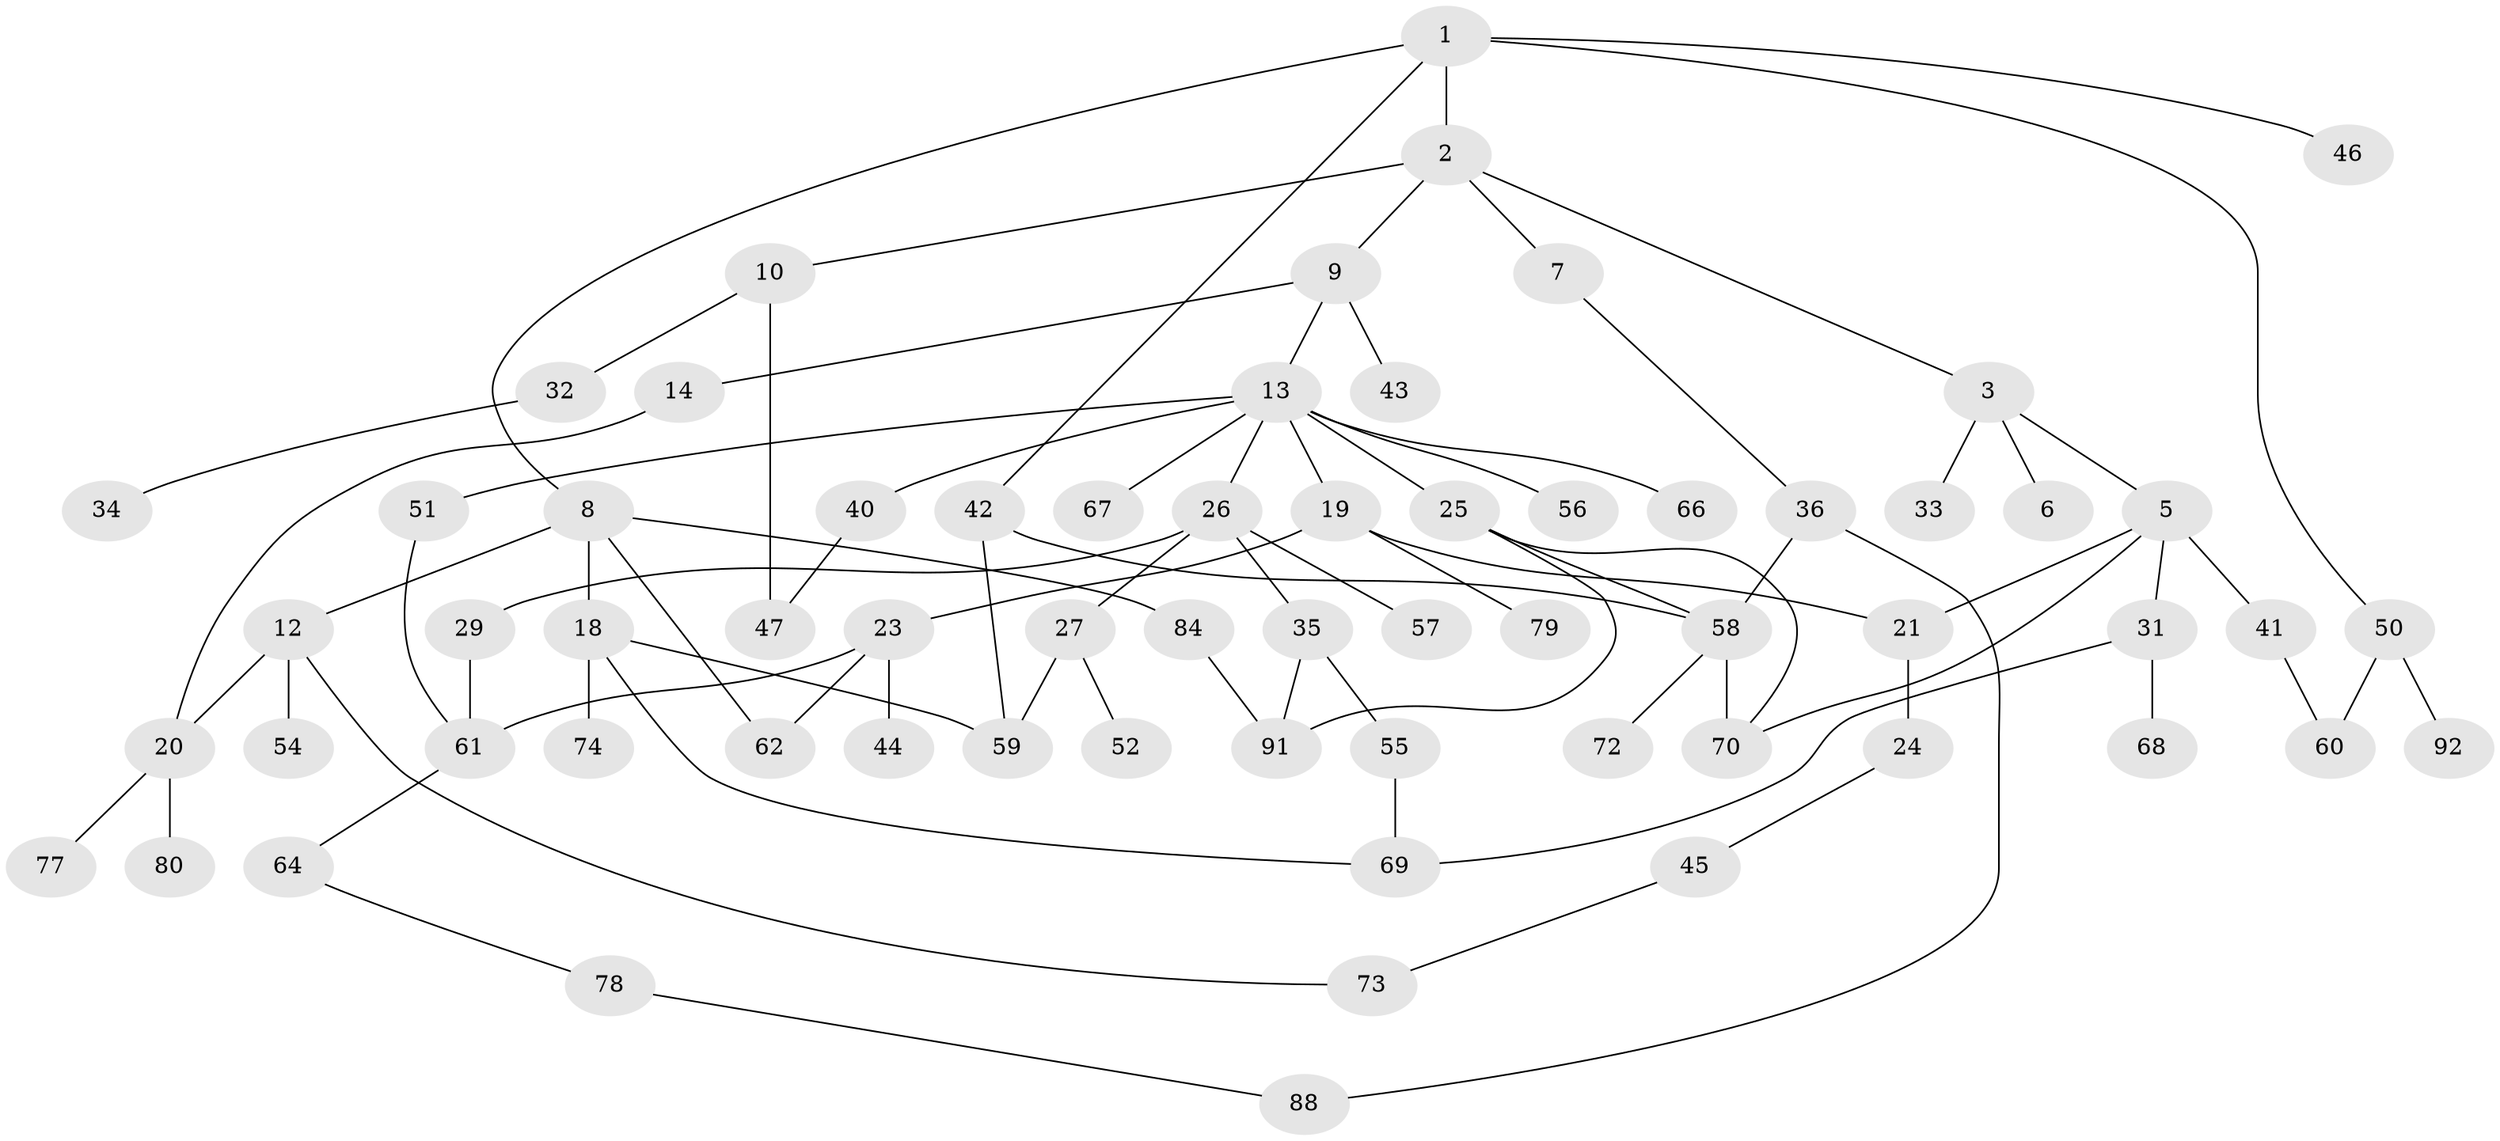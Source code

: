 // Generated by graph-tools (version 1.1) at 2025/23/03/03/25 07:23:31]
// undirected, 65 vertices, 83 edges
graph export_dot {
graph [start="1"]
  node [color=gray90,style=filled];
  1 [super="+4"];
  2 [super="+30"];
  3;
  5 [super="+16"];
  6;
  7 [super="+22"];
  8 [super="+11"];
  9 [super="+28"];
  10 [super="+65"];
  12 [super="+17"];
  13 [super="+15"];
  14;
  18 [super="+89"];
  19 [super="+37"];
  20 [super="+39"];
  21 [super="+53"];
  23 [super="+87"];
  24 [super="+82"];
  25;
  26;
  27;
  29 [super="+38"];
  31;
  32;
  33;
  34;
  35;
  36;
  40;
  41;
  42 [super="+83"];
  43;
  44;
  45 [super="+48"];
  46;
  47 [super="+49"];
  50 [super="+85"];
  51;
  52;
  54 [super="+63"];
  55;
  56;
  57;
  58 [super="+86"];
  59 [super="+81"];
  60;
  61 [super="+76"];
  62 [super="+71"];
  64;
  66;
  67;
  68;
  69;
  70;
  72 [super="+90"];
  73;
  74 [super="+75"];
  77;
  78;
  79;
  80;
  84 [super="+93"];
  88;
  91;
  92;
  1 -- 2;
  1 -- 42;
  1 -- 46;
  1 -- 8;
  1 -- 50;
  2 -- 3;
  2 -- 7;
  2 -- 9;
  2 -- 10;
  3 -- 5;
  3 -- 6;
  3 -- 33;
  5 -- 21;
  5 -- 31;
  5 -- 70;
  5 -- 41;
  7 -- 36;
  8 -- 18;
  8 -- 12;
  8 -- 84;
  8 -- 62;
  9 -- 13;
  9 -- 14;
  9 -- 43;
  10 -- 32;
  10 -- 47;
  12 -- 20;
  12 -- 54;
  12 -- 73;
  13 -- 25;
  13 -- 51;
  13 -- 56;
  13 -- 66;
  13 -- 67;
  13 -- 19;
  13 -- 40;
  13 -- 26;
  14 -- 20;
  18 -- 74;
  18 -- 69;
  18 -- 59;
  19 -- 23;
  19 -- 79;
  19 -- 21;
  20 -- 80;
  20 -- 77;
  21 -- 24;
  23 -- 44;
  23 -- 62;
  23 -- 61;
  24 -- 45;
  25 -- 58;
  25 -- 91;
  25 -- 70;
  26 -- 27;
  26 -- 29;
  26 -- 35;
  26 -- 57;
  27 -- 52;
  27 -- 59;
  29 -- 61;
  31 -- 68;
  31 -- 69;
  32 -- 34;
  35 -- 55;
  35 -- 91;
  36 -- 88;
  36 -- 58;
  40 -- 47;
  41 -- 60;
  42 -- 58;
  42 -- 59;
  45 -- 73;
  50 -- 60 [weight=2];
  50 -- 92;
  51 -- 61;
  55 -- 69;
  58 -- 72;
  58 -- 70;
  61 -- 64;
  64 -- 78;
  78 -- 88;
  84 -- 91;
}
